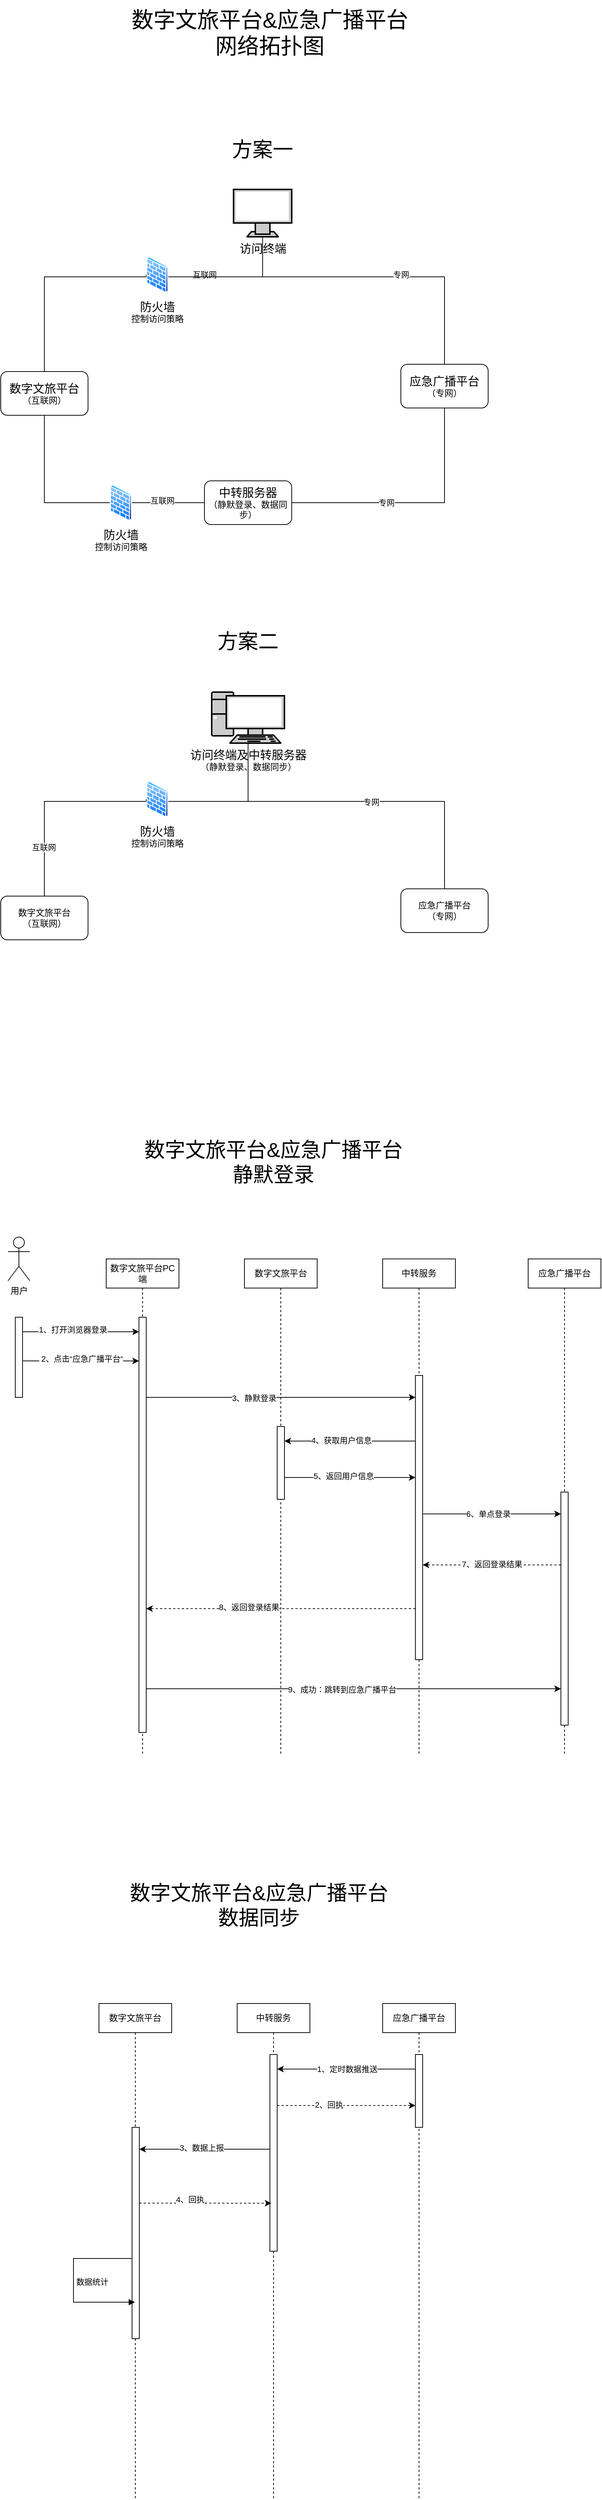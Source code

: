 <mxfile version="24.7.6">
  <diagram name="第 1 页" id="O3yKie8wYm_dcf342z6G">
    <mxGraphModel dx="2247" dy="1927" grid="1" gridSize="10" guides="1" tooltips="1" connect="1" arrows="1" fold="1" page="1" pageScale="1" pageWidth="827" pageHeight="1169" math="0" shadow="0">
      <root>
        <mxCell id="0" />
        <mxCell id="1" parent="0" />
        <mxCell id="PICD6bbU7p97rax8BCYg-83" value="应急广播平台" style="shape=umlLifeline;perimeter=lifelinePerimeter;whiteSpace=wrap;html=1;container=1;dropTarget=0;collapsible=0;recursiveResize=0;outlineConnect=0;portConstraint=eastwest;newEdgeStyle={&quot;curved&quot;:0,&quot;rounded&quot;:0};" vertex="1" parent="1">
          <mxGeometry x="665" y="1568" width="100" height="680" as="geometry" />
        </mxCell>
        <mxCell id="PICD6bbU7p97rax8BCYg-82" value="中转服务" style="shape=umlLifeline;perimeter=lifelinePerimeter;whiteSpace=wrap;html=1;container=1;dropTarget=0;collapsible=0;recursiveResize=0;outlineConnect=0;portConstraint=eastwest;newEdgeStyle={&quot;curved&quot;:0,&quot;rounded&quot;:0};" vertex="1" parent="1">
          <mxGeometry x="465" y="1568" width="100" height="680" as="geometry" />
        </mxCell>
        <mxCell id="PICD6bbU7p97rax8BCYg-81" value="数字文旅平台" style="shape=umlLifeline;perimeter=lifelinePerimeter;whiteSpace=wrap;html=1;container=1;dropTarget=0;collapsible=0;recursiveResize=0;outlineConnect=0;portConstraint=eastwest;newEdgeStyle={&quot;curved&quot;:0,&quot;rounded&quot;:0};" vertex="1" parent="1">
          <mxGeometry x="275" y="1568" width="100" height="680" as="geometry" />
        </mxCell>
        <mxCell id="PICD6bbU7p97rax8BCYg-80" value="数字文旅平台PC端" style="shape=umlLifeline;perimeter=lifelinePerimeter;whiteSpace=wrap;html=1;container=1;dropTarget=0;collapsible=0;recursiveResize=0;outlineConnect=0;portConstraint=eastwest;newEdgeStyle={&quot;curved&quot;:0,&quot;rounded&quot;:0};" vertex="1" parent="1">
          <mxGeometry x="85" y="1568" width="100" height="680" as="geometry" />
        </mxCell>
        <mxCell id="PICD6bbU7p97rax8BCYg-21" style="edgeStyle=orthogonalEdgeStyle;rounded=0;orthogonalLoop=1;jettySize=auto;html=1;entryX=0;entryY=0.5;entryDx=0;entryDy=0;endArrow=none;endFill=0;fontColor=#000000;" edge="1" parent="1" source="PICD6bbU7p97rax8BCYg-1" target="PICD6bbU7p97rax8BCYg-18">
          <mxGeometry relative="1" as="geometry">
            <Array as="points">
              <mxPoint y="530" />
            </Array>
          </mxGeometry>
        </mxCell>
        <mxCell id="PICD6bbU7p97rax8BCYg-1" value="&lt;font style=&quot;font-size: 16px;&quot;&gt;数字文旅平台&lt;/font&gt;&lt;br&gt;（互联网）" style="rounded=1;whiteSpace=wrap;html=1;fontColor=#000000;" vertex="1" parent="1">
          <mxGeometry x="-60" y="350" width="120" height="60" as="geometry" />
        </mxCell>
        <mxCell id="PICD6bbU7p97rax8BCYg-13" value="专网" style="edgeStyle=orthogonalEdgeStyle;rounded=0;orthogonalLoop=1;jettySize=auto;html=1;entryX=1;entryY=0.5;entryDx=0;entryDy=0;endArrow=none;endFill=0;fontColor=#000000;" edge="1" parent="1" source="PICD6bbU7p97rax8BCYg-2" target="PICD6bbU7p97rax8BCYg-11">
          <mxGeometry x="0.235" relative="1" as="geometry">
            <Array as="points">
              <mxPoint x="550" y="530" />
            </Array>
            <mxPoint as="offset" />
          </mxGeometry>
        </mxCell>
        <mxCell id="PICD6bbU7p97rax8BCYg-2" value="&lt;font style=&quot;font-size: 16px;&quot;&gt;应急广播平台&lt;/font&gt;&lt;div&gt;（专网）&lt;/div&gt;" style="rounded=1;whiteSpace=wrap;html=1;fontColor=#000000;" vertex="1" parent="1">
          <mxGeometry x="490" y="340" width="120" height="60" as="geometry" />
        </mxCell>
        <mxCell id="PICD6bbU7p97rax8BCYg-8" style="edgeStyle=orthogonalEdgeStyle;rounded=0;orthogonalLoop=1;jettySize=auto;html=1;entryX=0.5;entryY=0;entryDx=0;entryDy=0;endArrow=none;endFill=0;fontColor=#000000;exitX=0.5;exitY=1;exitDx=0;exitDy=0;exitPerimeter=0;" edge="1" parent="1" source="PICD6bbU7p97rax8BCYg-4">
          <mxGeometry relative="1" as="geometry">
            <mxPoint x="530" y="80" as="sourcePoint" />
            <mxPoint x="569.61" y="340" as="targetPoint" />
            <Array as="points">
              <mxPoint x="300" y="220" />
              <mxPoint x="550" y="220" />
              <mxPoint x="550" y="340" />
            </Array>
          </mxGeometry>
        </mxCell>
        <mxCell id="PICD6bbU7p97rax8BCYg-10" value="专网" style="edgeLabel;html=1;align=center;verticalAlign=middle;resizable=0;points=[];fontColor=#000000;" vertex="1" connectable="0" parent="PICD6bbU7p97rax8BCYg-8">
          <mxGeometry x="0.058" relative="1" as="geometry">
            <mxPoint x="10" y="-3" as="offset" />
          </mxGeometry>
        </mxCell>
        <mxCell id="PICD6bbU7p97rax8BCYg-4" value="&lt;font style=&quot;font-size: 16px;&quot;&gt;访问终端&lt;/font&gt;" style="fontColor=#000000;verticalAlign=top;verticalLabelPosition=bottom;labelPosition=center;align=center;html=1;outlineConnect=0;fillColor=#CCCCCC;strokeColor=#000000;gradientColor=none;gradientDirection=north;strokeWidth=2;shape=mxgraph.networks.monitor;" vertex="1" parent="1">
          <mxGeometry x="260" y="100" width="80" height="65" as="geometry" />
        </mxCell>
        <mxCell id="PICD6bbU7p97rax8BCYg-7" style="edgeStyle=orthogonalEdgeStyle;rounded=0;orthogonalLoop=1;jettySize=auto;html=1;entryX=0.5;entryY=0;entryDx=0;entryDy=0;exitX=0;exitY=0.5;exitDx=0;exitDy=0;endArrow=none;endFill=0;fontColor=#000000;" edge="1" parent="1" source="PICD6bbU7p97rax8BCYg-16" target="PICD6bbU7p97rax8BCYg-1">
          <mxGeometry relative="1" as="geometry">
            <Array as="points">
              <mxPoint x="140" y="220" />
              <mxPoint y="220" />
            </Array>
          </mxGeometry>
        </mxCell>
        <mxCell id="PICD6bbU7p97rax8BCYg-9" value="互联网" style="edgeLabel;html=1;align=center;verticalAlign=middle;resizable=0;points=[];fontColor=#000000;" vertex="1" connectable="0" parent="PICD6bbU7p97rax8BCYg-7">
          <mxGeometry x="0.092" y="-1" relative="1" as="geometry">
            <mxPoint x="221" y="-9" as="offset" />
          </mxGeometry>
        </mxCell>
        <mxCell id="PICD6bbU7p97rax8BCYg-11" value="&lt;font style=&quot;font-size: 16px;&quot;&gt;中转服务器&lt;/font&gt;&lt;div&gt;（静默登录、数据同步）&lt;/div&gt;" style="rounded=1;whiteSpace=wrap;html=1;fontColor=#000000;" vertex="1" parent="1">
          <mxGeometry x="220" y="500" width="120" height="60" as="geometry" />
        </mxCell>
        <mxCell id="PICD6bbU7p97rax8BCYg-16" value="&lt;font style=&quot;font-size: 16px;&quot;&gt;防火墙&lt;/font&gt;&lt;div&gt;控制访问策略&lt;/div&gt;" style="image;aspect=fixed;perimeter=ellipsePerimeter;html=1;align=center;shadow=0;dashed=0;spacingTop=3;image=img/lib/active_directory/firewall.svg;fontColor=#000000;" vertex="1" parent="1">
          <mxGeometry x="140" y="192" width="30.5" height="50" as="geometry" />
        </mxCell>
        <mxCell id="PICD6bbU7p97rax8BCYg-17" style="edgeStyle=orthogonalEdgeStyle;rounded=0;orthogonalLoop=1;jettySize=auto;html=1;entryX=0.5;entryY=1;entryDx=0;entryDy=0;entryPerimeter=0;endArrow=none;endFill=0;fontColor=#000000;" edge="1" parent="1" source="PICD6bbU7p97rax8BCYg-16" target="PICD6bbU7p97rax8BCYg-4">
          <mxGeometry relative="1" as="geometry">
            <mxPoint x="190.0" y="220" as="sourcePoint" />
            <Array as="points">
              <mxPoint x="300" y="220" />
            </Array>
          </mxGeometry>
        </mxCell>
        <mxCell id="PICD6bbU7p97rax8BCYg-22" style="edgeStyle=orthogonalEdgeStyle;rounded=0;orthogonalLoop=1;jettySize=auto;html=1;endArrow=none;endFill=0;fontColor=#000000;" edge="1" parent="1" source="PICD6bbU7p97rax8BCYg-18" target="PICD6bbU7p97rax8BCYg-11">
          <mxGeometry relative="1" as="geometry" />
        </mxCell>
        <mxCell id="PICD6bbU7p97rax8BCYg-42" value="互联网" style="edgeLabel;html=1;align=center;verticalAlign=middle;resizable=0;points=[];" vertex="1" connectable="0" parent="PICD6bbU7p97rax8BCYg-22">
          <mxGeometry x="-0.166" y="3" relative="1" as="geometry">
            <mxPoint as="offset" />
          </mxGeometry>
        </mxCell>
        <mxCell id="PICD6bbU7p97rax8BCYg-18" value="&lt;font style=&quot;font-size: 16px;&quot;&gt;防火墙&lt;/font&gt;&lt;div&gt;控制访问策略&lt;/div&gt;" style="image;aspect=fixed;perimeter=ellipsePerimeter;html=1;align=center;shadow=0;dashed=0;spacingTop=3;image=img/lib/active_directory/firewall.svg;fontColor=#000000;" vertex="1" parent="1">
          <mxGeometry x="90" y="505" width="30.5" height="50" as="geometry" />
        </mxCell>
        <mxCell id="PICD6bbU7p97rax8BCYg-25" value="数字文旅平台&lt;br&gt;（互联网）" style="rounded=1;whiteSpace=wrap;html=1;fontColor=#000000;" vertex="1" parent="1">
          <mxGeometry x="-60" y="1070" width="120" height="60" as="geometry" />
        </mxCell>
        <mxCell id="PICD6bbU7p97rax8BCYg-27" value="应急广播平台&lt;div&gt;（专网）&lt;/div&gt;" style="rounded=1;whiteSpace=wrap;html=1;fontColor=#000000;" vertex="1" parent="1">
          <mxGeometry x="490" y="1060" width="120" height="60" as="geometry" />
        </mxCell>
        <mxCell id="PICD6bbU7p97rax8BCYg-28" style="edgeStyle=orthogonalEdgeStyle;rounded=0;orthogonalLoop=1;jettySize=auto;html=1;entryX=0.5;entryY=0;entryDx=0;entryDy=0;endArrow=none;endFill=0;fontColor=#000000;" edge="1" parent="1" source="PICD6bbU7p97rax8BCYg-38" target="PICD6bbU7p97rax8BCYg-27">
          <mxGeometry relative="1" as="geometry">
            <Array as="points">
              <mxPoint x="280" y="940" />
              <mxPoint x="550" y="940" />
            </Array>
            <mxPoint x="301.6" y="885" as="sourcePoint" />
          </mxGeometry>
        </mxCell>
        <mxCell id="PICD6bbU7p97rax8BCYg-29" value="专网" style="edgeLabel;html=1;align=center;verticalAlign=middle;resizable=0;points=[];fontColor=#000000;" vertex="1" connectable="0" parent="PICD6bbU7p97rax8BCYg-28">
          <mxGeometry x="0.058" relative="1" as="geometry">
            <mxPoint y="1" as="offset" />
          </mxGeometry>
        </mxCell>
        <mxCell id="PICD6bbU7p97rax8BCYg-31" style="edgeStyle=orthogonalEdgeStyle;rounded=0;orthogonalLoop=1;jettySize=auto;html=1;entryX=0.5;entryY=0;entryDx=0;entryDy=0;exitX=0;exitY=0.5;exitDx=0;exitDy=0;endArrow=none;endFill=0;fontColor=#000000;" edge="1" parent="1" source="PICD6bbU7p97rax8BCYg-34" target="PICD6bbU7p97rax8BCYg-25">
          <mxGeometry relative="1" as="geometry">
            <Array as="points">
              <mxPoint x="140" y="940" />
              <mxPoint y="940" />
            </Array>
          </mxGeometry>
        </mxCell>
        <mxCell id="PICD6bbU7p97rax8BCYg-32" value="互联网" style="edgeLabel;html=1;align=center;verticalAlign=middle;resizable=0;points=[];fontColor=#000000;" vertex="1" connectable="0" parent="PICD6bbU7p97rax8BCYg-31">
          <mxGeometry x="0.092" y="-1" relative="1" as="geometry">
            <mxPoint y="57" as="offset" />
          </mxGeometry>
        </mxCell>
        <mxCell id="PICD6bbU7p97rax8BCYg-34" value="&lt;font style=&quot;font-size: 16px;&quot;&gt;防火墙&lt;/font&gt;&lt;div&gt;控制访问策略&lt;/div&gt;" style="image;aspect=fixed;perimeter=ellipsePerimeter;html=1;align=center;shadow=0;dashed=0;spacingTop=3;image=img/lib/active_directory/firewall.svg;fontColor=#000000;" vertex="1" parent="1">
          <mxGeometry x="140" y="912" width="30.5" height="50" as="geometry" />
        </mxCell>
        <mxCell id="PICD6bbU7p97rax8BCYg-35" style="edgeStyle=orthogonalEdgeStyle;rounded=0;orthogonalLoop=1;jettySize=auto;html=1;endArrow=none;endFill=0;fontColor=#000000;" edge="1" parent="1" source="PICD6bbU7p97rax8BCYg-34" target="PICD6bbU7p97rax8BCYg-38">
          <mxGeometry relative="1" as="geometry">
            <Array as="points">
              <mxPoint x="280" y="940" />
            </Array>
            <mxPoint x="280" y="885" as="targetPoint" />
          </mxGeometry>
        </mxCell>
        <mxCell id="PICD6bbU7p97rax8BCYg-38" value="&lt;font style=&quot;font-size: 16px;&quot;&gt;访问终端及中转服务器&lt;/font&gt;&lt;div&gt;&lt;span style=&quot;text-wrap: wrap;&quot;&gt;（静默登录、数据同步）&lt;/span&gt;&lt;br&gt;&lt;/div&gt;" style="fontColor=#000000;verticalAlign=top;verticalLabelPosition=bottom;labelPosition=center;align=center;html=1;outlineConnect=0;fillColor=#CCCCCC;strokeColor=#000000;gradientColor=none;gradientDirection=north;strokeWidth=2;shape=mxgraph.networks.pc;" vertex="1" parent="1">
          <mxGeometry x="230" y="790" width="100" height="70" as="geometry" />
        </mxCell>
        <mxCell id="PICD6bbU7p97rax8BCYg-43" value="&lt;font style=&quot;font-size: 30px;&quot;&gt;数字文旅平台&amp;amp;应急广播平台&lt;/font&gt;&lt;div&gt;&lt;font style=&quot;font-size: 30px;&quot;&gt;网络拓扑图&lt;/font&gt;&lt;/div&gt;" style="text;html=1;align=center;verticalAlign=middle;whiteSpace=wrap;rounded=0;" vertex="1" parent="1">
          <mxGeometry x="1.421e-14" y="-160" width="620" height="90" as="geometry" />
        </mxCell>
        <mxCell id="PICD6bbU7p97rax8BCYg-44" value="方案一" style="text;html=1;align=center;verticalAlign=middle;whiteSpace=wrap;rounded=0;fontSize=28;" vertex="1" parent="1">
          <mxGeometry x="214.61" y="20" width="170" height="50" as="geometry" />
        </mxCell>
        <mxCell id="PICD6bbU7p97rax8BCYg-45" value="方案二" style="text;html=1;align=center;verticalAlign=middle;whiteSpace=wrap;rounded=0;fontSize=28;" vertex="1" parent="1">
          <mxGeometry x="190" y="700" width="180" height="40" as="geometry" />
        </mxCell>
        <mxCell id="PICD6bbU7p97rax8BCYg-46" value="用户" style="shape=umlActor;verticalLabelPosition=bottom;verticalAlign=top;html=1;outlineConnect=0;" vertex="1" parent="1">
          <mxGeometry x="-50" y="1538" width="30" height="60" as="geometry" />
        </mxCell>
        <mxCell id="PICD6bbU7p97rax8BCYg-57" style="edgeStyle=orthogonalEdgeStyle;rounded=0;orthogonalLoop=1;jettySize=auto;html=1;curved=0;" edge="1" parent="1">
          <mxGeometry relative="1" as="geometry">
            <mxPoint x="-30" y="1668" as="sourcePoint" />
            <mxPoint x="130" y="1668" as="targetPoint" />
          </mxGeometry>
        </mxCell>
        <mxCell id="PICD6bbU7p97rax8BCYg-58" value="1、打开浏览器登录" style="edgeLabel;html=1;align=center;verticalAlign=middle;resizable=0;points=[];" vertex="1" connectable="0" parent="PICD6bbU7p97rax8BCYg-57">
          <mxGeometry x="-0.138" y="3" relative="1" as="geometry">
            <mxPoint as="offset" />
          </mxGeometry>
        </mxCell>
        <mxCell id="PICD6bbU7p97rax8BCYg-61" style="edgeStyle=orthogonalEdgeStyle;rounded=0;orthogonalLoop=1;jettySize=auto;html=1;curved=0;" edge="1" parent="1">
          <mxGeometry relative="1" as="geometry">
            <mxPoint x="-30" y="1708" as="sourcePoint" />
            <mxPoint x="130" y="1708" as="targetPoint" />
          </mxGeometry>
        </mxCell>
        <mxCell id="PICD6bbU7p97rax8BCYg-62" value="&amp;nbsp;2、点击“应急广播平台“" style="edgeLabel;html=1;align=center;verticalAlign=middle;resizable=0;points=[];" vertex="1" connectable="0" parent="PICD6bbU7p97rax8BCYg-61">
          <mxGeometry x="-0.388" y="3" relative="1" as="geometry">
            <mxPoint x="31" as="offset" />
          </mxGeometry>
        </mxCell>
        <mxCell id="PICD6bbU7p97rax8BCYg-55" value="" style="html=1;points=[[0,0,0,0,5],[0,1,0,0,-5],[1,0,0,0,5],[1,1,0,0,-5]];perimeter=orthogonalPerimeter;outlineConnect=0;targetShapes=umlLifeline;portConstraint=eastwest;newEdgeStyle={&quot;curved&quot;:0,&quot;rounded&quot;:0};" vertex="1" parent="1">
          <mxGeometry x="-40" y="1648" width="10" height="110" as="geometry" />
        </mxCell>
        <mxCell id="PICD6bbU7p97rax8BCYg-66" style="edgeStyle=orthogonalEdgeStyle;rounded=0;orthogonalLoop=1;jettySize=auto;html=1;curved=0;" edge="1" parent="1" source="PICD6bbU7p97rax8BCYg-56" target="PICD6bbU7p97rax8BCYg-63">
          <mxGeometry relative="1" as="geometry">
            <Array as="points">
              <mxPoint x="440" y="1758" />
              <mxPoint x="440" y="1758" />
            </Array>
          </mxGeometry>
        </mxCell>
        <mxCell id="PICD6bbU7p97rax8BCYg-67" value="3、静默登录" style="edgeLabel;html=1;align=center;verticalAlign=middle;resizable=0;points=[];" vertex="1" connectable="0" parent="PICD6bbU7p97rax8BCYg-66">
          <mxGeometry x="-0.2" y="-1" relative="1" as="geometry">
            <mxPoint as="offset" />
          </mxGeometry>
        </mxCell>
        <mxCell id="PICD6bbU7p97rax8BCYg-84" style="edgeStyle=orthogonalEdgeStyle;rounded=0;orthogonalLoop=1;jettySize=auto;html=1;curved=0;" edge="1" parent="1" source="PICD6bbU7p97rax8BCYg-56" target="PICD6bbU7p97rax8BCYg-73">
          <mxGeometry relative="1" as="geometry">
            <Array as="points">
              <mxPoint x="570" y="2158" />
              <mxPoint x="570" y="2158" />
            </Array>
          </mxGeometry>
        </mxCell>
        <mxCell id="PICD6bbU7p97rax8BCYg-85" value="9、成功：跳转到应急广播平台" style="edgeLabel;html=1;align=center;verticalAlign=middle;resizable=0;points=[];" vertex="1" connectable="0" parent="PICD6bbU7p97rax8BCYg-84">
          <mxGeometry x="-0.056" y="-1" relative="1" as="geometry">
            <mxPoint as="offset" />
          </mxGeometry>
        </mxCell>
        <mxCell id="PICD6bbU7p97rax8BCYg-56" value="" style="html=1;points=[[0,0,0,0,5],[0,1,0,0,-5],[1,0,0,0,5],[1,1,0,0,-5]];perimeter=orthogonalPerimeter;outlineConnect=0;targetShapes=umlLifeline;portConstraint=eastwest;newEdgeStyle={&quot;curved&quot;:0,&quot;rounded&quot;:0};" vertex="1" parent="1">
          <mxGeometry x="130" y="1648" width="10" height="570" as="geometry" />
        </mxCell>
        <mxCell id="PICD6bbU7p97rax8BCYg-69" style="edgeStyle=orthogonalEdgeStyle;rounded=0;orthogonalLoop=1;jettySize=auto;html=1;curved=0;" edge="1" parent="1" source="PICD6bbU7p97rax8BCYg-63" target="PICD6bbU7p97rax8BCYg-68">
          <mxGeometry relative="1" as="geometry">
            <mxPoint x="340" y="1848" as="targetPoint" />
            <Array as="points">
              <mxPoint x="380" y="1818" />
              <mxPoint x="380" y="1818" />
            </Array>
          </mxGeometry>
        </mxCell>
        <mxCell id="PICD6bbU7p97rax8BCYg-70" value="4、获取用户信息" style="edgeLabel;html=1;align=center;verticalAlign=middle;resizable=0;points=[];" vertex="1" connectable="0" parent="PICD6bbU7p97rax8BCYg-69">
          <mxGeometry x="0.133" y="-1" relative="1" as="geometry">
            <mxPoint as="offset" />
          </mxGeometry>
        </mxCell>
        <mxCell id="PICD6bbU7p97rax8BCYg-74" style="edgeStyle=orthogonalEdgeStyle;rounded=0;orthogonalLoop=1;jettySize=auto;html=1;curved=0;" edge="1" parent="1" source="PICD6bbU7p97rax8BCYg-63" target="PICD6bbU7p97rax8BCYg-73">
          <mxGeometry relative="1" as="geometry">
            <Array as="points">
              <mxPoint x="670" y="1918" />
              <mxPoint x="670" y="1918" />
            </Array>
          </mxGeometry>
        </mxCell>
        <mxCell id="PICD6bbU7p97rax8BCYg-75" value="6、单点登录" style="edgeLabel;html=1;align=center;verticalAlign=middle;resizable=0;points=[];" vertex="1" connectable="0" parent="PICD6bbU7p97rax8BCYg-74">
          <mxGeometry x="-0.295" y="-1" relative="1" as="geometry">
            <mxPoint x="23" y="-1" as="offset" />
          </mxGeometry>
        </mxCell>
        <mxCell id="PICD6bbU7p97rax8BCYg-78" style="edgeStyle=orthogonalEdgeStyle;rounded=0;orthogonalLoop=1;jettySize=auto;html=1;curved=0;dashed=1;" edge="1" parent="1" source="PICD6bbU7p97rax8BCYg-63" target="PICD6bbU7p97rax8BCYg-56">
          <mxGeometry relative="1" as="geometry">
            <Array as="points">
              <mxPoint x="390" y="2048" />
              <mxPoint x="390" y="2048" />
            </Array>
          </mxGeometry>
        </mxCell>
        <mxCell id="PICD6bbU7p97rax8BCYg-79" value="8、返回登录结果" style="edgeLabel;html=1;align=center;verticalAlign=middle;resizable=0;points=[];" vertex="1" connectable="0" parent="PICD6bbU7p97rax8BCYg-78">
          <mxGeometry x="0.238" y="-2" relative="1" as="geometry">
            <mxPoint as="offset" />
          </mxGeometry>
        </mxCell>
        <mxCell id="PICD6bbU7p97rax8BCYg-63" value="" style="html=1;points=[[0,0,0,0,5],[0,1,0,0,-5],[1,0,0,0,5],[1,1,0,0,-5]];perimeter=orthogonalPerimeter;outlineConnect=0;targetShapes=umlLifeline;portConstraint=eastwest;newEdgeStyle={&quot;curved&quot;:0,&quot;rounded&quot;:0};" vertex="1" parent="1">
          <mxGeometry x="510" y="1728" width="10" height="390" as="geometry" />
        </mxCell>
        <mxCell id="PICD6bbU7p97rax8BCYg-71" style="edgeStyle=orthogonalEdgeStyle;rounded=0;orthogonalLoop=1;jettySize=auto;html=1;curved=0;" edge="1" parent="1" source="PICD6bbU7p97rax8BCYg-68" target="PICD6bbU7p97rax8BCYg-63">
          <mxGeometry relative="1" as="geometry">
            <Array as="points">
              <mxPoint x="380" y="1868" />
              <mxPoint x="380" y="1868" />
            </Array>
          </mxGeometry>
        </mxCell>
        <mxCell id="PICD6bbU7p97rax8BCYg-72" value="5、返回用户信息" style="edgeLabel;html=1;align=center;verticalAlign=middle;resizable=0;points=[];" vertex="1" connectable="0" parent="PICD6bbU7p97rax8BCYg-71">
          <mxGeometry x="-0.1" y="2" relative="1" as="geometry">
            <mxPoint as="offset" />
          </mxGeometry>
        </mxCell>
        <mxCell id="PICD6bbU7p97rax8BCYg-68" value="" style="html=1;points=[[0,0,0,0,5],[0,1,0,0,-5],[1,0,0,0,5],[1,1,0,0,-5]];perimeter=orthogonalPerimeter;outlineConnect=0;targetShapes=umlLifeline;portConstraint=eastwest;newEdgeStyle={&quot;curved&quot;:0,&quot;rounded&quot;:0};" vertex="1" parent="1">
          <mxGeometry x="320" y="1798" width="10" height="100" as="geometry" />
        </mxCell>
        <mxCell id="PICD6bbU7p97rax8BCYg-76" style="edgeStyle=orthogonalEdgeStyle;rounded=0;orthogonalLoop=1;jettySize=auto;html=1;curved=0;dashed=1;" edge="1" parent="1" source="PICD6bbU7p97rax8BCYg-73" target="PICD6bbU7p97rax8BCYg-63">
          <mxGeometry relative="1" as="geometry">
            <Array as="points">
              <mxPoint x="670" y="1988" />
              <mxPoint x="670" y="1988" />
            </Array>
          </mxGeometry>
        </mxCell>
        <mxCell id="PICD6bbU7p97rax8BCYg-77" value="7、返回登录结果" style="edgeLabel;html=1;align=center;verticalAlign=middle;resizable=0;points=[];" vertex="1" connectable="0" parent="PICD6bbU7p97rax8BCYg-76">
          <mxGeometry y="-1" relative="1" as="geometry">
            <mxPoint as="offset" />
          </mxGeometry>
        </mxCell>
        <mxCell id="PICD6bbU7p97rax8BCYg-73" value="" style="html=1;points=[[0,0,0,0,5],[0,1,0,0,-5],[1,0,0,0,5],[1,1,0,0,-5]];perimeter=orthogonalPerimeter;outlineConnect=0;targetShapes=umlLifeline;portConstraint=eastwest;newEdgeStyle={&quot;curved&quot;:0,&quot;rounded&quot;:0};" vertex="1" parent="1">
          <mxGeometry x="710" y="1888" width="10" height="320" as="geometry" />
        </mxCell>
        <mxCell id="PICD6bbU7p97rax8BCYg-86" value="数字文旅平台&amp;amp;应急广播平台&lt;div&gt;静默登录&lt;/div&gt;" style="text;html=1;align=center;verticalAlign=middle;whiteSpace=wrap;rounded=0;fontSize=28;" vertex="1" parent="1">
          <mxGeometry x="65" y="1400" width="500" height="70" as="geometry" />
        </mxCell>
        <mxCell id="PICD6bbU7p97rax8BCYg-87" value="应急广播平台" style="shape=umlLifeline;perimeter=lifelinePerimeter;whiteSpace=wrap;html=1;container=1;dropTarget=0;collapsible=0;recursiveResize=0;outlineConnect=0;portConstraint=eastwest;newEdgeStyle={&quot;curved&quot;:0,&quot;rounded&quot;:0};" vertex="1" parent="1">
          <mxGeometry x="465" y="2590" width="100" height="680" as="geometry" />
        </mxCell>
        <mxCell id="PICD6bbU7p97rax8BCYg-114" value="" style="html=1;points=[[0,0,0,0,5],[0,1,0,0,-5],[1,0,0,0,5],[1,1,0,0,-5]];perimeter=orthogonalPerimeter;outlineConnect=0;targetShapes=umlLifeline;portConstraint=eastwest;newEdgeStyle={&quot;curved&quot;:0,&quot;rounded&quot;:0};" vertex="1" parent="PICD6bbU7p97rax8BCYg-87">
          <mxGeometry x="45" y="70" width="10" height="100" as="geometry" />
        </mxCell>
        <mxCell id="PICD6bbU7p97rax8BCYg-88" value="中转服务" style="shape=umlLifeline;perimeter=lifelinePerimeter;whiteSpace=wrap;html=1;container=1;dropTarget=0;collapsible=0;recursiveResize=0;outlineConnect=0;portConstraint=eastwest;newEdgeStyle={&quot;curved&quot;:0,&quot;rounded&quot;:0};" vertex="1" parent="1">
          <mxGeometry x="265" y="2590" width="100" height="680" as="geometry" />
        </mxCell>
        <mxCell id="PICD6bbU7p97rax8BCYg-108" value="" style="html=1;points=[[0,0,0,0,5],[0,1,0,0,-5],[1,0,0,0,5],[1,1,0,0,-5]];perimeter=orthogonalPerimeter;outlineConnect=0;targetShapes=umlLifeline;portConstraint=eastwest;newEdgeStyle={&quot;curved&quot;:0,&quot;rounded&quot;:0};" vertex="1" parent="PICD6bbU7p97rax8BCYg-88">
          <mxGeometry x="45" y="70" width="10" height="270" as="geometry" />
        </mxCell>
        <mxCell id="PICD6bbU7p97rax8BCYg-89" value="数字文旅平台" style="shape=umlLifeline;perimeter=lifelinePerimeter;whiteSpace=wrap;html=1;container=1;dropTarget=0;collapsible=0;recursiveResize=0;outlineConnect=0;portConstraint=eastwest;newEdgeStyle={&quot;curved&quot;:0,&quot;rounded&quot;:0};" vertex="1" parent="1">
          <mxGeometry x="75" y="2590" width="100" height="680" as="geometry" />
        </mxCell>
        <mxCell id="PICD6bbU7p97rax8BCYg-111" value="" style="html=1;points=[[0,0,0,0,5],[0,1,0,0,-5],[1,0,0,0,5],[1,1,0,0,-5]];perimeter=orthogonalPerimeter;outlineConnect=0;targetShapes=umlLifeline;portConstraint=eastwest;newEdgeStyle={&quot;curved&quot;:0,&quot;rounded&quot;:0};" vertex="1" parent="PICD6bbU7p97rax8BCYg-89">
          <mxGeometry x="45.5" y="170" width="10" height="290" as="geometry" />
        </mxCell>
        <mxCell id="PICD6bbU7p97rax8BCYg-126" value="数据统计" style="html=1;align=left;spacingLeft=2;endArrow=block;rounded=0;edgeStyle=orthogonalEdgeStyle;curved=0;rounded=0;" edge="1" target="PICD6bbU7p97rax8BCYg-89" parent="PICD6bbU7p97rax8BCYg-89" source="PICD6bbU7p97rax8BCYg-111">
          <mxGeometry relative="1" as="geometry">
            <mxPoint x="-145" y="370" as="sourcePoint" />
            <Array as="points">
              <mxPoint x="-35" y="350" />
              <mxPoint x="-35" y="410" />
            </Array>
            <mxPoint x="-140" y="400" as="targetPoint" />
          </mxGeometry>
        </mxCell>
        <mxCell id="PICD6bbU7p97rax8BCYg-115" value="数字文旅平台&amp;amp;应急广播平台&lt;div&gt;数据同步&lt;/div&gt;" style="text;html=1;align=center;verticalAlign=middle;whiteSpace=wrap;rounded=0;fontSize=28;" vertex="1" parent="1">
          <mxGeometry x="45" y="2420" width="500" height="70" as="geometry" />
        </mxCell>
        <mxCell id="PICD6bbU7p97rax8BCYg-116" style="edgeStyle=orthogonalEdgeStyle;rounded=0;orthogonalLoop=1;jettySize=auto;html=1;curved=0;" edge="1" parent="1" source="PICD6bbU7p97rax8BCYg-114" target="PICD6bbU7p97rax8BCYg-108">
          <mxGeometry relative="1" as="geometry">
            <Array as="points">
              <mxPoint x="420" y="2680" />
              <mxPoint x="420" y="2680" />
            </Array>
          </mxGeometry>
        </mxCell>
        <mxCell id="PICD6bbU7p97rax8BCYg-117" value="1、定时数据推送" style="edgeLabel;html=1;align=center;verticalAlign=middle;resizable=0;points=[];" vertex="1" connectable="0" parent="PICD6bbU7p97rax8BCYg-116">
          <mxGeometry x="-0.011" relative="1" as="geometry">
            <mxPoint as="offset" />
          </mxGeometry>
        </mxCell>
        <mxCell id="PICD6bbU7p97rax8BCYg-118" style="edgeStyle=orthogonalEdgeStyle;rounded=0;orthogonalLoop=1;jettySize=auto;html=1;curved=0;dashed=1;" edge="1" parent="1">
          <mxGeometry relative="1" as="geometry">
            <mxPoint x="320" y="2730" as="sourcePoint" />
            <mxPoint x="510" y="2730" as="targetPoint" />
          </mxGeometry>
        </mxCell>
        <mxCell id="PICD6bbU7p97rax8BCYg-119" value="2、回执" style="edgeLabel;html=1;align=center;verticalAlign=middle;resizable=0;points=[];" vertex="1" connectable="0" parent="PICD6bbU7p97rax8BCYg-118">
          <mxGeometry x="-0.253" y="1" relative="1" as="geometry">
            <mxPoint as="offset" />
          </mxGeometry>
        </mxCell>
        <mxCell id="PICD6bbU7p97rax8BCYg-120" style="edgeStyle=orthogonalEdgeStyle;rounded=0;orthogonalLoop=1;jettySize=auto;html=1;curved=0;" edge="1" parent="1" source="PICD6bbU7p97rax8BCYg-108" target="PICD6bbU7p97rax8BCYg-111">
          <mxGeometry relative="1" as="geometry">
            <Array as="points">
              <mxPoint x="180" y="2790" />
              <mxPoint x="180" y="2790" />
            </Array>
          </mxGeometry>
        </mxCell>
        <mxCell id="PICD6bbU7p97rax8BCYg-121" value="3、数据上报" style="edgeLabel;html=1;align=center;verticalAlign=middle;resizable=0;points=[];" vertex="1" connectable="0" parent="PICD6bbU7p97rax8BCYg-120">
          <mxGeometry x="0.047" y="-2" relative="1" as="geometry">
            <mxPoint as="offset" />
          </mxGeometry>
        </mxCell>
        <mxCell id="PICD6bbU7p97rax8BCYg-122" style="edgeStyle=orthogonalEdgeStyle;rounded=0;orthogonalLoop=1;jettySize=auto;html=1;curved=0;entryX=0.2;entryY=0.756;entryDx=0;entryDy=0;entryPerimeter=0;dashed=1;" edge="1" parent="1" source="PICD6bbU7p97rax8BCYg-111" target="PICD6bbU7p97rax8BCYg-108">
          <mxGeometry relative="1" as="geometry">
            <Array as="points">
              <mxPoint x="180" y="2864" />
              <mxPoint x="180" y="2864" />
            </Array>
          </mxGeometry>
        </mxCell>
        <mxCell id="PICD6bbU7p97rax8BCYg-123" value="4、回执" style="edgeLabel;html=1;align=center;verticalAlign=middle;resizable=0;points=[];" vertex="1" connectable="0" parent="PICD6bbU7p97rax8BCYg-122">
          <mxGeometry x="-0.084" y="-4" relative="1" as="geometry">
            <mxPoint x="-14" y="-9" as="offset" />
          </mxGeometry>
        </mxCell>
      </root>
    </mxGraphModel>
  </diagram>
</mxfile>
